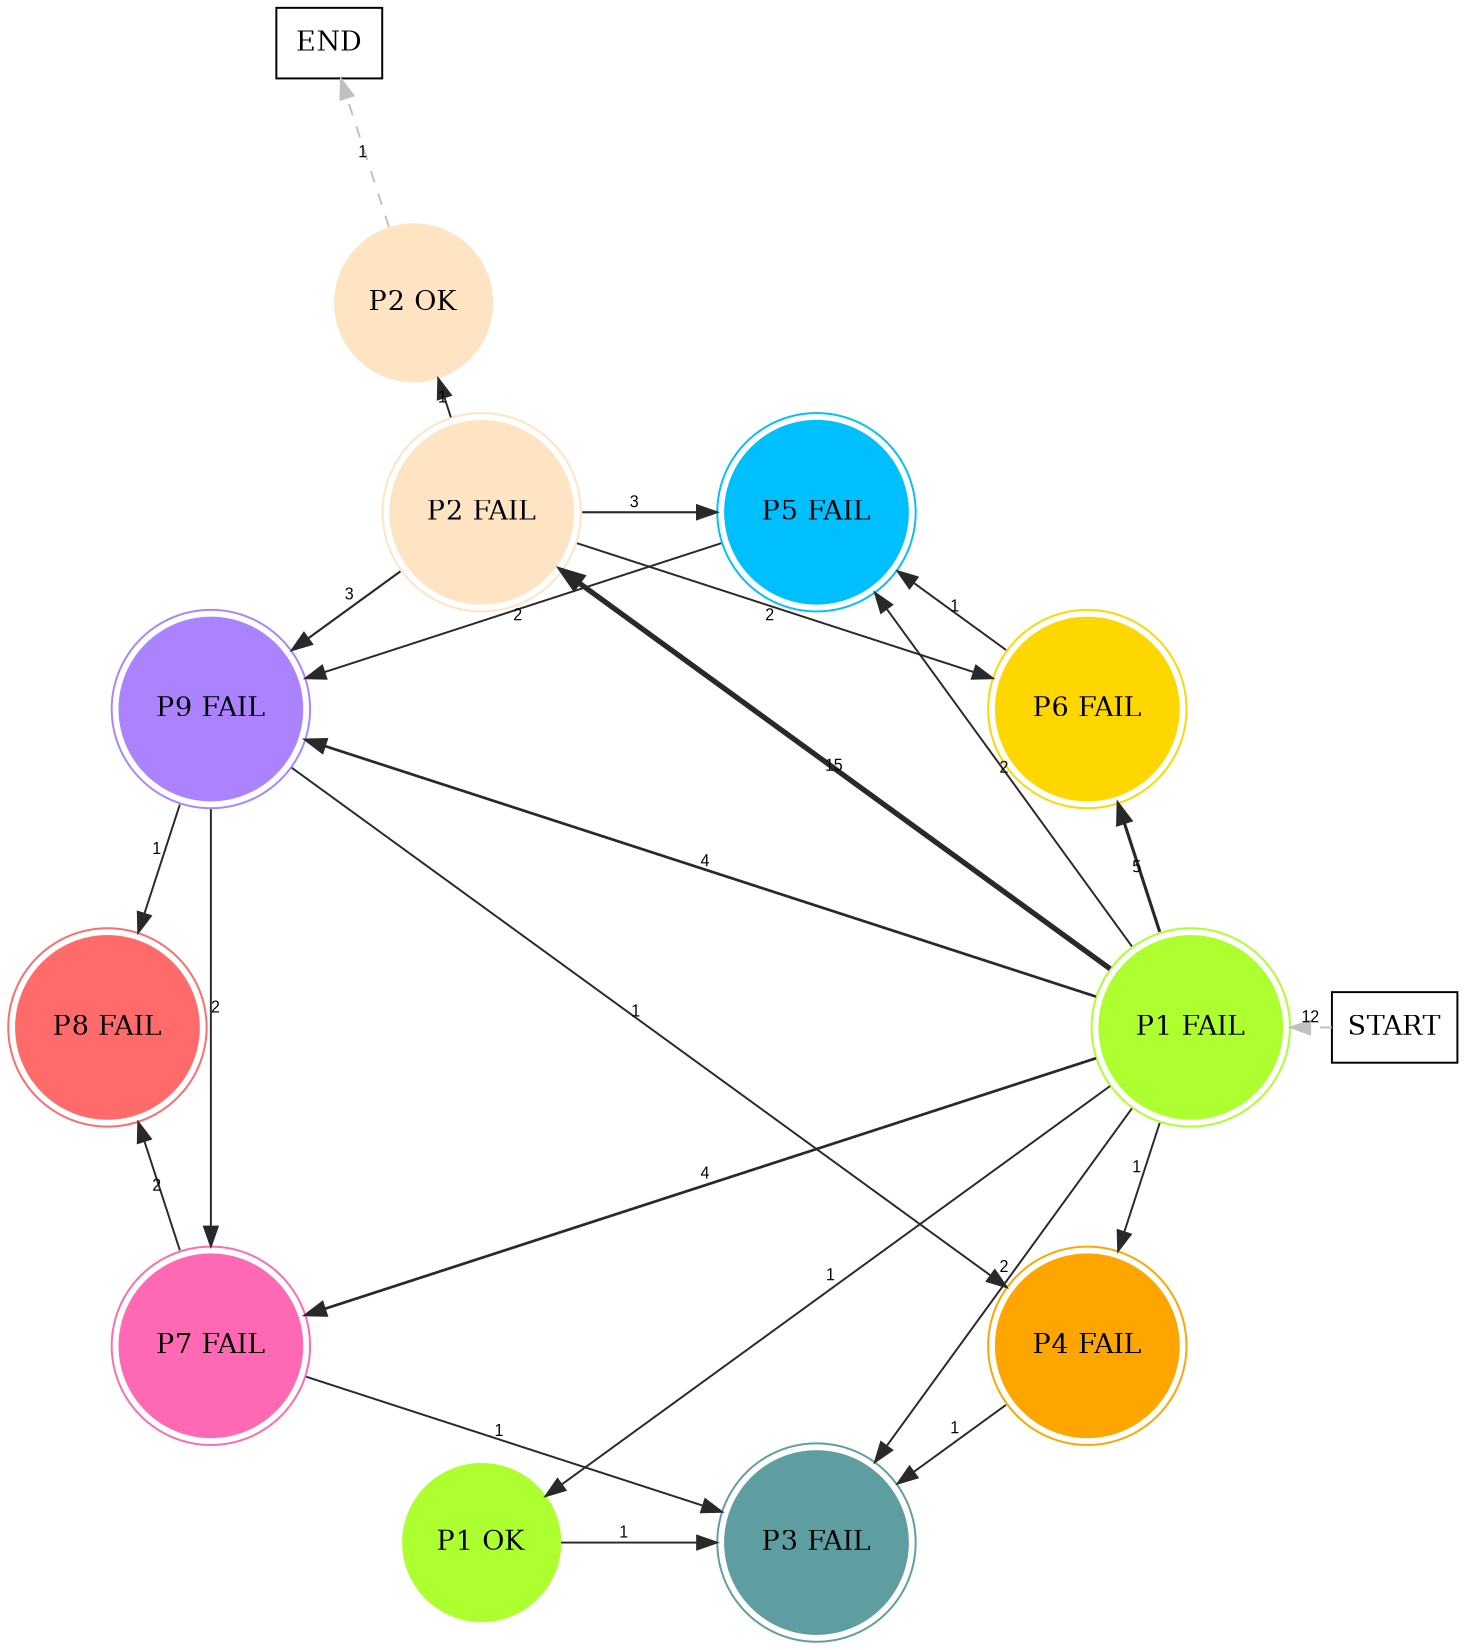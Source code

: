 digraph graphname {
	dpi = 150
	size="16,11!";
	margin = 0;
layout=circo;
"P1 FAIL" [shape=circle, color=greenyellow, peripheries=2, style=filled]"P2 FAIL" [shape=circle, color=bisque, peripheries=2, style=filled]"P6 FAIL" [shape=circle, color=gold, peripheries=2, style=filled]"P5 FAIL" [shape=circle, color=deepskyblue, peripheries=2, style=filled]"P9 FAIL" [shape=circle, color=mediumpurple1, peripheries=2, style=filled]"P7 FAIL" [shape=circle, color=hotpink, peripheries=2, style=filled]"P8 FAIL" [shape=circle, color=indianred1, peripheries=2, style=filled]"P3 FAIL" [shape=circle, color=cadetblue, peripheries=2, style=filled]"P4 FAIL" [shape=circle, color=orange, peripheries=2, style=filled]"P1 OK" [shape=circle, color=greenyellow, style=filled]"P2 OK" [shape=circle, color=bisque, style=filled]"START" [shape=box, fillcolor=white, style=filled, color=black]"END" [shape=box, fillcolor=white, style=filled, color=black]"P1 FAIL" -> "P2 FAIL" [ color=grey16 penwidth = "2.70805020110221"label ="15" labelfloat=false fontname="Arial" fontsize=8]
"P1 FAIL" -> "P6 FAIL" [ color=grey16 penwidth = "1.6094379124341003"label ="5" labelfloat=false fontname="Arial" fontsize=8]
"P1 FAIL" -> "P5 FAIL" [ color=grey16 penwidth = "1"label ="2" labelfloat=false fontname="Arial" fontsize=8]
"P1 FAIL" -> "P9 FAIL" [ color=grey16 penwidth = "1.3862943611198906"label ="4" labelfloat=false fontname="Arial" fontsize=8]
"P1 FAIL" -> "P7 FAIL" [ color=grey16 penwidth = "1.3862943611198906"label ="4" labelfloat=false fontname="Arial" fontsize=8]
"P1 FAIL" -> "P3 FAIL" [ color=grey16 penwidth = "1"label ="2" labelfloat=false fontname="Arial" fontsize=8]
"P1 FAIL" -> "P4 FAIL" [ color=grey16 penwidth = "1"label ="1" labelfloat=false fontname="Arial" fontsize=8]
"P1 FAIL" -> "P1 OK" [ color=grey16 penwidth = "1"label ="1" labelfloat=false fontname="Arial" fontsize=8]
"P2 FAIL" -> "P6 FAIL" [ color=grey16 penwidth = "1"label ="2" labelfloat=false fontname="Arial" fontsize=8]
"P2 FAIL" -> "P5 FAIL" [ color=grey16 penwidth = "1.0986122886681098"label ="3" labelfloat=false fontname="Arial" fontsize=8]
"P2 FAIL" -> "P9 FAIL" [ color=grey16 penwidth = "1.0986122886681098"label ="3" labelfloat=false fontname="Arial" fontsize=8]
"P2 FAIL" -> "P2 OK" [ color=grey16 penwidth = "1"label ="1" labelfloat=false fontname="Arial" fontsize=8]
"P6 FAIL" -> "P5 FAIL" [ color=grey16 penwidth = "1"label ="1" labelfloat=false fontname="Arial" fontsize=8]
"P5 FAIL" -> "P9 FAIL" [ color=grey16 penwidth = "1"label ="2" labelfloat=false fontname="Arial" fontsize=8]
"P9 FAIL" -> "P7 FAIL" [ color=grey16 penwidth = "1"label ="2" labelfloat=false fontname="Arial" fontsize=8]
"P9 FAIL" -> "P8 FAIL" [ color=grey16 penwidth = "1"label ="1" labelfloat=false fontname="Arial" fontsize=8]
"P9 FAIL" -> "P4 FAIL" [ color=grey16 penwidth = "1"label ="1" labelfloat=false fontname="Arial" fontsize=8]
"P7 FAIL" -> "P8 FAIL" [ color=grey16 penwidth = "1"label ="2" labelfloat=false fontname="Arial" fontsize=8]
"P7 FAIL" -> "P3 FAIL" [ color=grey16 penwidth = "1"label ="1" labelfloat=false fontname="Arial" fontsize=8]
"P4 FAIL" -> "P3 FAIL" [ color=grey16 penwidth = "1"label ="1" labelfloat=false fontname="Arial" fontsize=8]
"P1 OK" -> "P3 FAIL" [ color=grey16 penwidth = "1"label ="1" labelfloat=false fontname="Arial" fontsize=8]
"P2 OK" -> "END" [ style = dashed color=grey label ="1" labelfloat=false fontname="Arial" fontsize=8]
"START" -> "P1 FAIL" [ style = dashed color=grey label ="12" labelfloat=false fontname="Arial" fontsize=8]
}